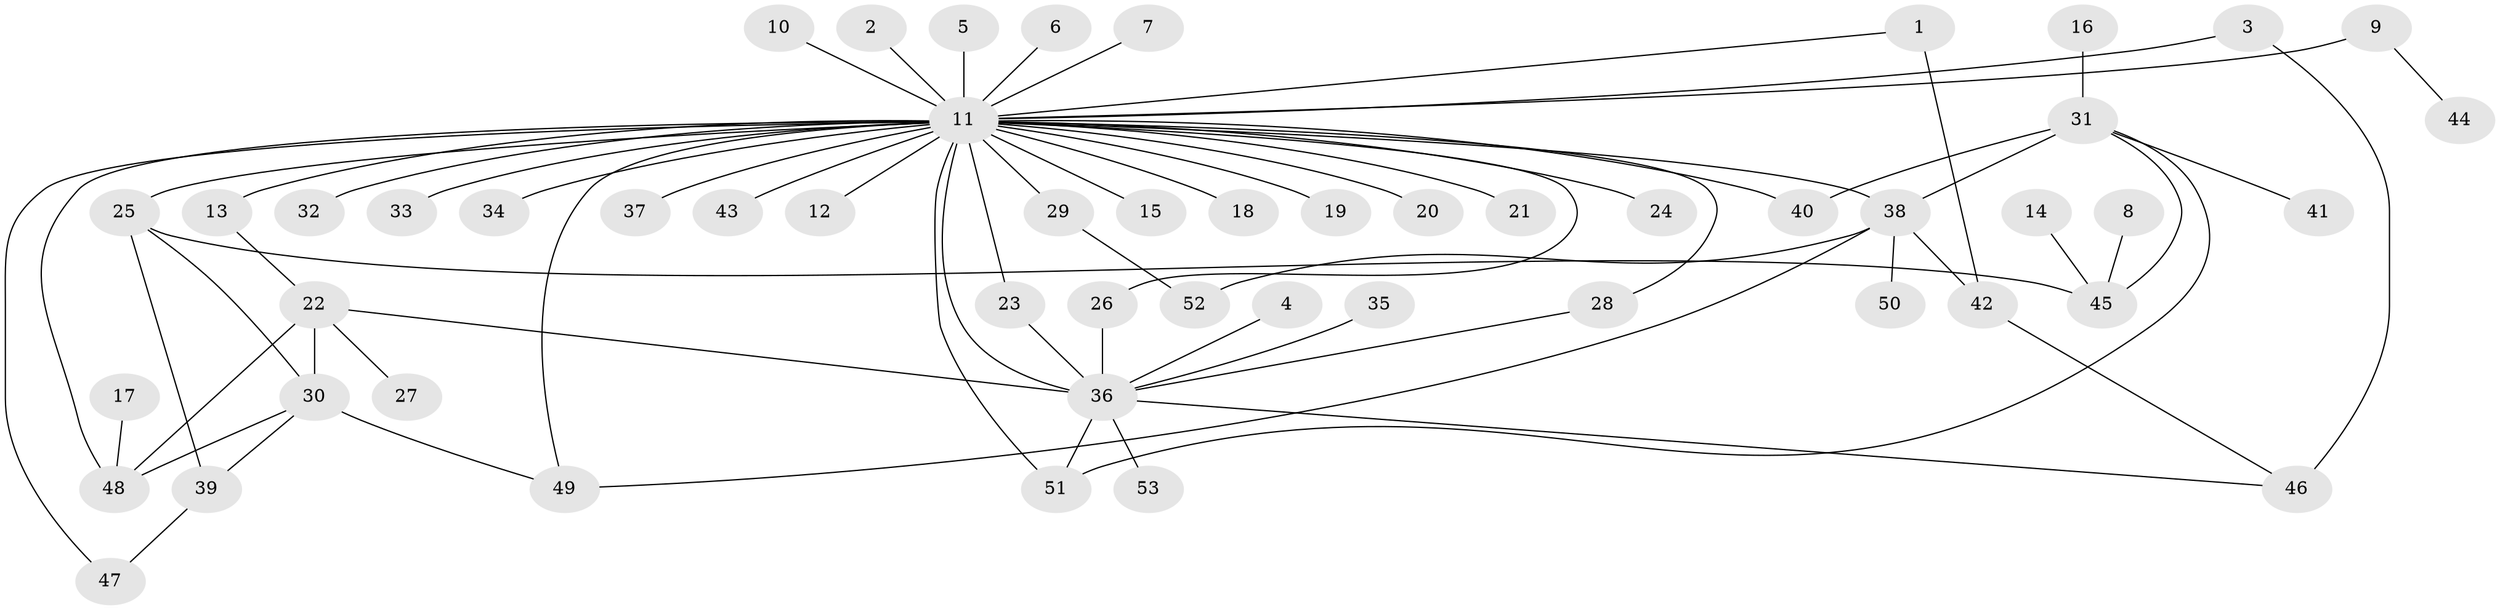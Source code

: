// original degree distribution, {35: 0.00980392156862745, 1: 0.47058823529411764, 8: 0.00980392156862745, 11: 0.00980392156862745, 2: 0.2647058823529412, 4: 0.08823529411764706, 6: 0.00980392156862745, 5: 0.049019607843137254, 3: 0.08823529411764706}
// Generated by graph-tools (version 1.1) at 2025/49/03/09/25 03:49:46]
// undirected, 53 vertices, 71 edges
graph export_dot {
graph [start="1"]
  node [color=gray90,style=filled];
  1;
  2;
  3;
  4;
  5;
  6;
  7;
  8;
  9;
  10;
  11;
  12;
  13;
  14;
  15;
  16;
  17;
  18;
  19;
  20;
  21;
  22;
  23;
  24;
  25;
  26;
  27;
  28;
  29;
  30;
  31;
  32;
  33;
  34;
  35;
  36;
  37;
  38;
  39;
  40;
  41;
  42;
  43;
  44;
  45;
  46;
  47;
  48;
  49;
  50;
  51;
  52;
  53;
  1 -- 11 [weight=1.0];
  1 -- 42 [weight=1.0];
  2 -- 11 [weight=1.0];
  3 -- 11 [weight=1.0];
  3 -- 46 [weight=1.0];
  4 -- 36 [weight=1.0];
  5 -- 11 [weight=1.0];
  6 -- 11 [weight=1.0];
  7 -- 11 [weight=1.0];
  8 -- 45 [weight=1.0];
  9 -- 11 [weight=1.0];
  9 -- 44 [weight=1.0];
  10 -- 11 [weight=1.0];
  11 -- 12 [weight=1.0];
  11 -- 13 [weight=1.0];
  11 -- 15 [weight=1.0];
  11 -- 18 [weight=1.0];
  11 -- 19 [weight=1.0];
  11 -- 20 [weight=1.0];
  11 -- 21 [weight=1.0];
  11 -- 23 [weight=1.0];
  11 -- 24 [weight=1.0];
  11 -- 25 [weight=1.0];
  11 -- 26 [weight=1.0];
  11 -- 28 [weight=1.0];
  11 -- 29 [weight=1.0];
  11 -- 32 [weight=1.0];
  11 -- 33 [weight=1.0];
  11 -- 34 [weight=1.0];
  11 -- 36 [weight=2.0];
  11 -- 37 [weight=1.0];
  11 -- 38 [weight=1.0];
  11 -- 40 [weight=1.0];
  11 -- 43 [weight=1.0];
  11 -- 47 [weight=1.0];
  11 -- 48 [weight=2.0];
  11 -- 49 [weight=1.0];
  11 -- 51 [weight=1.0];
  13 -- 22 [weight=1.0];
  14 -- 45 [weight=1.0];
  16 -- 31 [weight=1.0];
  17 -- 48 [weight=1.0];
  22 -- 27 [weight=1.0];
  22 -- 30 [weight=2.0];
  22 -- 36 [weight=1.0];
  22 -- 48 [weight=1.0];
  23 -- 36 [weight=1.0];
  25 -- 30 [weight=1.0];
  25 -- 39 [weight=1.0];
  25 -- 45 [weight=1.0];
  26 -- 36 [weight=1.0];
  28 -- 36 [weight=1.0];
  29 -- 52 [weight=1.0];
  30 -- 39 [weight=1.0];
  30 -- 48 [weight=1.0];
  30 -- 49 [weight=1.0];
  31 -- 38 [weight=1.0];
  31 -- 40 [weight=2.0];
  31 -- 41 [weight=1.0];
  31 -- 45 [weight=1.0];
  31 -- 51 [weight=1.0];
  35 -- 36 [weight=1.0];
  36 -- 46 [weight=1.0];
  36 -- 51 [weight=1.0];
  36 -- 53 [weight=1.0];
  38 -- 42 [weight=1.0];
  38 -- 49 [weight=1.0];
  38 -- 50 [weight=1.0];
  38 -- 52 [weight=1.0];
  39 -- 47 [weight=1.0];
  42 -- 46 [weight=1.0];
}
